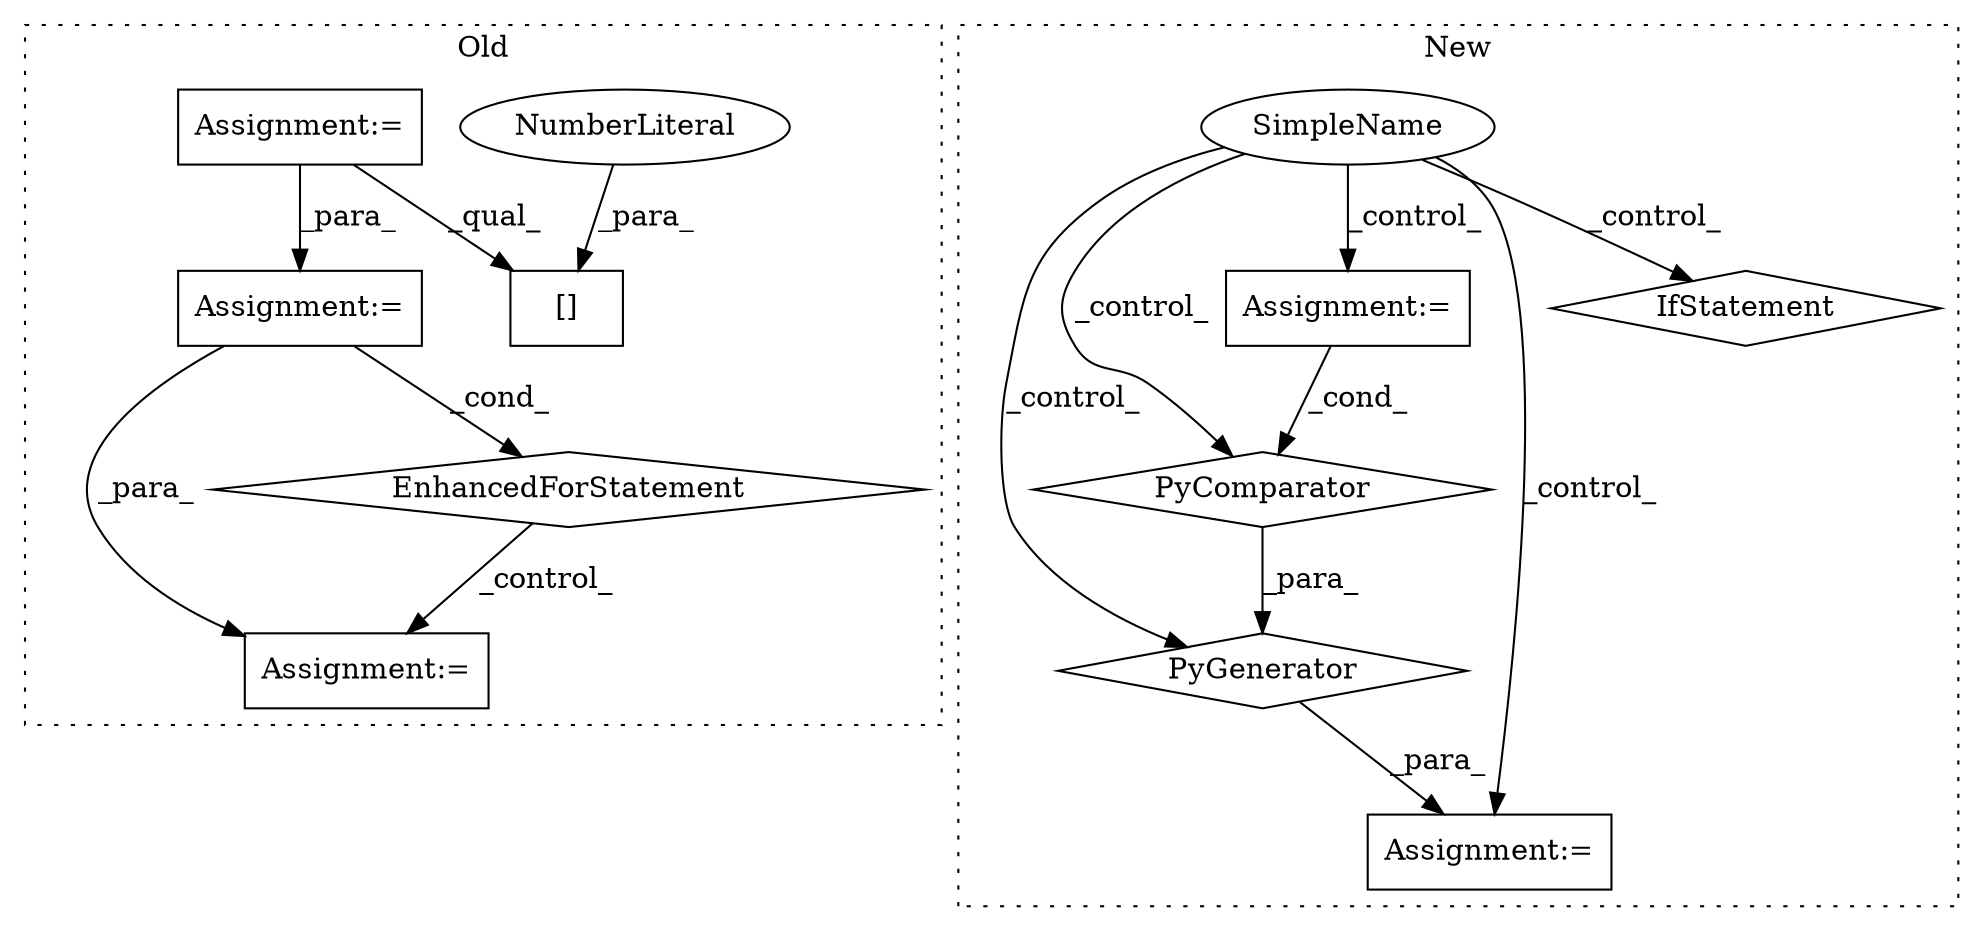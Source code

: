 digraph G {
subgraph cluster0 {
1 [label="[]" a="2" s="5969,5977" l="7,1" shape="box"];
6 [label="NumberLiteral" a="34" s="5976" l="1" shape="ellipse"];
7 [label="Assignment:=" a="7" s="5033" l="1" shape="box"];
8 [label="Assignment:=" a="7" s="5697,5797" l="57,2" shape="box"];
11 [label="Assignment:=" a="7" s="5819" l="2" shape="box"];
12 [label="EnhancedForStatement" a="70" s="5697,5797" l="57,2" shape="diamond"];
label = "Old";
style="dotted";
}
subgraph cluster1 {
2 [label="PyGenerator" a="107" s="6056" l="177" shape="diamond"];
3 [label="PyComparator" a="113" s="6181" l="46" shape="diamond"];
4 [label="Assignment:=" a="7" s="6181" l="46" shape="box"];
5 [label="Assignment:=" a="7" s="6039" l="1" shape="box"];
9 [label="SimpleName" a="42" s="" l="" shape="ellipse"];
10 [label="IfStatement" a="25" s="6181" l="46" shape="diamond"];
label = "New";
style="dotted";
}
2 -> 5 [label="_para_"];
3 -> 2 [label="_para_"];
4 -> 3 [label="_cond_"];
6 -> 1 [label="_para_"];
7 -> 1 [label="_qual_"];
7 -> 8 [label="_para_"];
8 -> 12 [label="_cond_"];
8 -> 11 [label="_para_"];
9 -> 3 [label="_control_"];
9 -> 4 [label="_control_"];
9 -> 10 [label="_control_"];
9 -> 2 [label="_control_"];
9 -> 5 [label="_control_"];
12 -> 11 [label="_control_"];
}
